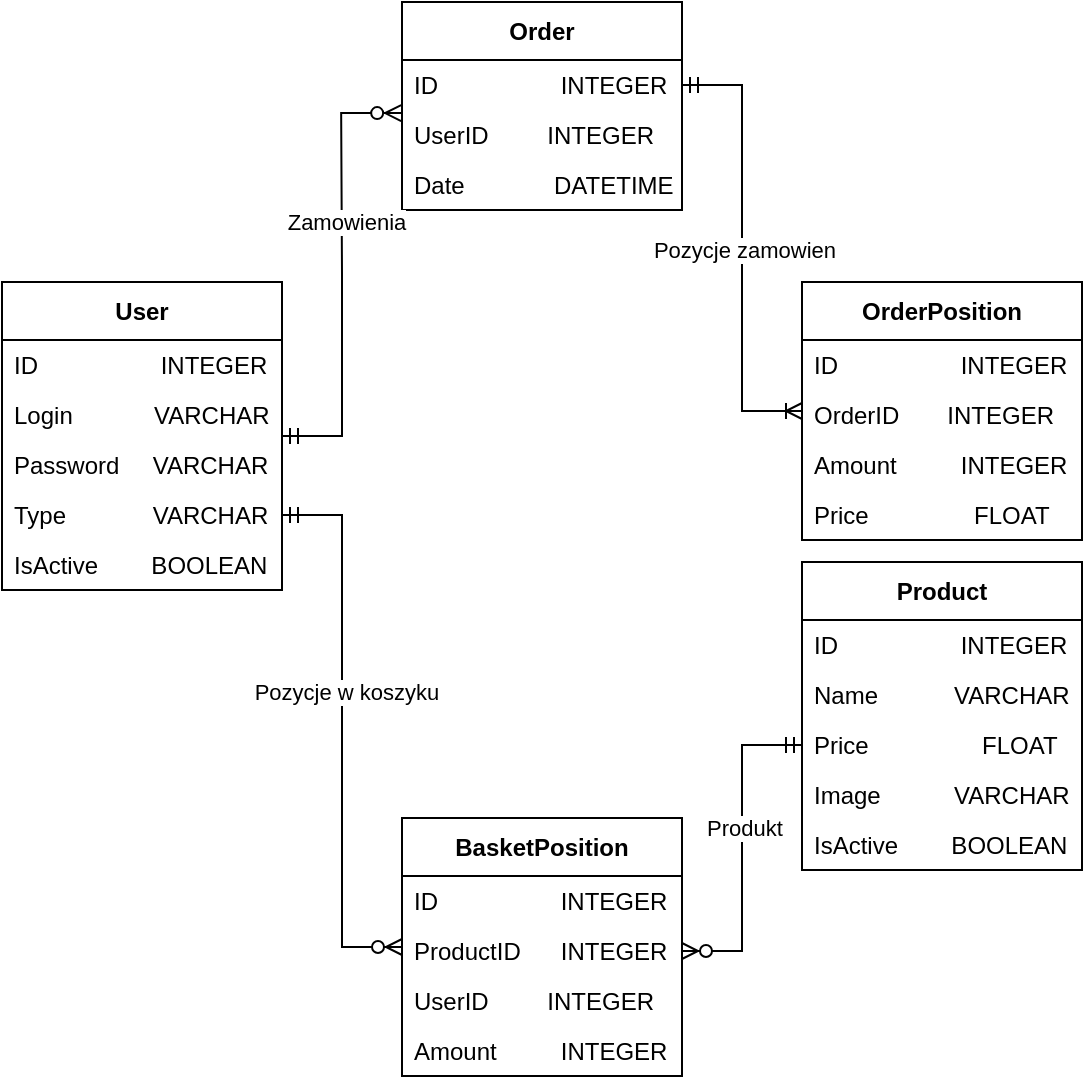 <mxfile version="24.0.2" type="device">
  <diagram name="Strona-1" id="lMR-_mPzCh1nMTEoeg3M">
    <mxGraphModel dx="1195" dy="750" grid="1" gridSize="10" guides="1" tooltips="1" connect="1" arrows="1" fold="1" page="1" pageScale="1" pageWidth="827" pageHeight="1169" math="0" shadow="0">
      <root>
        <mxCell id="0" />
        <mxCell id="1" parent="0" />
        <mxCell id="0JW_asSolKH4KZfGP0sh-1" value="Product" style="swimlane;fontStyle=1;align=center;verticalAlign=middle;childLayout=stackLayout;horizontal=1;startSize=29;horizontalStack=0;resizeParent=1;resizeParentMax=0;resizeLast=0;collapsible=0;marginBottom=0;html=1;whiteSpace=wrap;" vertex="1" parent="1">
          <mxGeometry x="430" y="800" width="140" height="154" as="geometry" />
        </mxCell>
        <mxCell id="0JW_asSolKH4KZfGP0sh-3" value="ID&lt;span style=&quot;white-space: pre;&quot;&gt;&#x9;&lt;/span&gt;&lt;span style=&quot;white-space: pre;&quot;&gt;&#x9;&lt;/span&gt;&amp;nbsp; &amp;nbsp; &amp;nbsp; INTEGER" style="text;html=1;strokeColor=none;fillColor=none;align=left;verticalAlign=middle;spacingLeft=4;spacingRight=4;overflow=hidden;rotatable=0;points=[[0,0.5],[1,0.5]];portConstraint=eastwest;whiteSpace=wrap;" vertex="1" parent="0JW_asSolKH4KZfGP0sh-1">
          <mxGeometry y="29" width="140" height="25" as="geometry" />
        </mxCell>
        <mxCell id="0JW_asSolKH4KZfGP0sh-7" value="Name&lt;span style=&quot;white-space: pre;&quot;&gt;&#x9;&lt;/span&gt;&amp;nbsp; &amp;nbsp; &amp;nbsp;VARCHAR" style="text;html=1;strokeColor=none;fillColor=none;align=left;verticalAlign=middle;spacingLeft=4;spacingRight=4;overflow=hidden;rotatable=0;points=[[0,0.5],[1,0.5]];portConstraint=eastwest;whiteSpace=wrap;" vertex="1" parent="0JW_asSolKH4KZfGP0sh-1">
          <mxGeometry y="54" width="140" height="25" as="geometry" />
        </mxCell>
        <mxCell id="0JW_asSolKH4KZfGP0sh-9" value="Price&amp;nbsp; &amp;nbsp; &amp;nbsp; &amp;nbsp; &amp;nbsp; &amp;nbsp; &amp;nbsp; &amp;nbsp; &amp;nbsp;FLOAT" style="text;html=1;strokeColor=none;fillColor=none;align=left;verticalAlign=middle;spacingLeft=4;spacingRight=4;overflow=hidden;rotatable=0;points=[[0,0.5],[1,0.5]];portConstraint=eastwest;whiteSpace=wrap;" vertex="1" parent="0JW_asSolKH4KZfGP0sh-1">
          <mxGeometry y="79" width="140" height="25" as="geometry" />
        </mxCell>
        <mxCell id="0JW_asSolKH4KZfGP0sh-10" value="Image&lt;span style=&quot;white-space: pre;&quot;&gt;&#x9;&lt;/span&gt;&amp;nbsp; &amp;nbsp; &amp;nbsp;VARCHAR" style="text;html=1;strokeColor=none;fillColor=none;align=left;verticalAlign=middle;spacingLeft=4;spacingRight=4;overflow=hidden;rotatable=0;points=[[0,0.5],[1,0.5]];portConstraint=eastwest;whiteSpace=wrap;" vertex="1" parent="0JW_asSolKH4KZfGP0sh-1">
          <mxGeometry y="104" width="140" height="25" as="geometry" />
        </mxCell>
        <mxCell id="0JW_asSolKH4KZfGP0sh-8" value="IsActive&amp;nbsp; &amp;nbsp; &amp;nbsp; &amp;nbsp; BOOLEAN" style="text;html=1;strokeColor=none;fillColor=none;align=left;verticalAlign=middle;spacingLeft=4;spacingRight=4;overflow=hidden;rotatable=0;points=[[0,0.5],[1,0.5]];portConstraint=eastwest;whiteSpace=wrap;" vertex="1" parent="0JW_asSolKH4KZfGP0sh-1">
          <mxGeometry y="129" width="140" height="25" as="geometry" />
        </mxCell>
        <mxCell id="0JW_asSolKH4KZfGP0sh-23" value="User" style="swimlane;fontStyle=1;align=center;verticalAlign=middle;childLayout=stackLayout;horizontal=1;startSize=29;horizontalStack=0;resizeParent=1;resizeParentMax=0;resizeLast=0;collapsible=0;marginBottom=0;html=1;whiteSpace=wrap;" vertex="1" parent="1">
          <mxGeometry x="30" y="660" width="140" height="154" as="geometry" />
        </mxCell>
        <mxCell id="0JW_asSolKH4KZfGP0sh-24" value="ID&lt;span style=&quot;white-space: pre;&quot;&gt;&#x9;&lt;/span&gt;&lt;span style=&quot;white-space: pre;&quot;&gt;&#x9;&lt;/span&gt;&amp;nbsp; &amp;nbsp; &amp;nbsp; INTEGER" style="text;html=1;strokeColor=none;fillColor=none;align=left;verticalAlign=middle;spacingLeft=4;spacingRight=4;overflow=hidden;rotatable=0;points=[[0,0.5],[1,0.5]];portConstraint=eastwest;whiteSpace=wrap;" vertex="1" parent="0JW_asSolKH4KZfGP0sh-23">
          <mxGeometry y="29" width="140" height="25" as="geometry" />
        </mxCell>
        <mxCell id="0JW_asSolKH4KZfGP0sh-25" value="Login&lt;span style=&quot;white-space: pre;&quot;&gt;&#x9;&lt;/span&gt;&amp;nbsp; &amp;nbsp; &amp;nbsp;VARCHAR" style="text;html=1;strokeColor=none;fillColor=none;align=left;verticalAlign=middle;spacingLeft=4;spacingRight=4;overflow=hidden;rotatable=0;points=[[0,0.5],[1,0.5]];portConstraint=eastwest;whiteSpace=wrap;" vertex="1" parent="0JW_asSolKH4KZfGP0sh-23">
          <mxGeometry y="54" width="140" height="25" as="geometry" />
        </mxCell>
        <mxCell id="0JW_asSolKH4KZfGP0sh-26" value="Password&amp;nbsp; &amp;nbsp; &amp;nbsp;VARCHAR" style="text;html=1;strokeColor=none;fillColor=none;align=left;verticalAlign=middle;spacingLeft=4;spacingRight=4;overflow=hidden;rotatable=0;points=[[0,0.5],[1,0.5]];portConstraint=eastwest;whiteSpace=wrap;" vertex="1" parent="0JW_asSolKH4KZfGP0sh-23">
          <mxGeometry y="79" width="140" height="25" as="geometry" />
        </mxCell>
        <mxCell id="0JW_asSolKH4KZfGP0sh-27" value="Type&amp;nbsp; &amp;nbsp; &amp;nbsp; &amp;nbsp; &amp;nbsp; &amp;nbsp; &amp;nbsp;VARCHAR" style="text;html=1;strokeColor=none;fillColor=none;align=left;verticalAlign=middle;spacingLeft=4;spacingRight=4;overflow=hidden;rotatable=0;points=[[0,0.5],[1,0.5]];portConstraint=eastwest;whiteSpace=wrap;" vertex="1" parent="0JW_asSolKH4KZfGP0sh-23">
          <mxGeometry y="104" width="140" height="25" as="geometry" />
        </mxCell>
        <mxCell id="0JW_asSolKH4KZfGP0sh-28" value="IsActive&amp;nbsp; &amp;nbsp; &amp;nbsp; &amp;nbsp; BOOLEAN" style="text;html=1;strokeColor=none;fillColor=none;align=left;verticalAlign=middle;spacingLeft=4;spacingRight=4;overflow=hidden;rotatable=0;points=[[0,0.5],[1,0.5]];portConstraint=eastwest;whiteSpace=wrap;" vertex="1" parent="0JW_asSolKH4KZfGP0sh-23">
          <mxGeometry y="129" width="140" height="25" as="geometry" />
        </mxCell>
        <mxCell id="0JW_asSolKH4KZfGP0sh-29" value="BasketPosition" style="swimlane;fontStyle=1;align=center;verticalAlign=middle;childLayout=stackLayout;horizontal=1;startSize=29;horizontalStack=0;resizeParent=1;resizeParentMax=0;resizeLast=0;collapsible=0;marginBottom=0;html=1;whiteSpace=wrap;" vertex="1" parent="1">
          <mxGeometry x="230" y="928" width="140" height="129" as="geometry" />
        </mxCell>
        <mxCell id="0JW_asSolKH4KZfGP0sh-30" value="ID&lt;span style=&quot;white-space: pre;&quot;&gt;&#x9;&lt;/span&gt;&lt;span style=&quot;white-space: pre;&quot;&gt;&#x9;&lt;/span&gt;&amp;nbsp; &amp;nbsp; &amp;nbsp; INTEGER" style="text;html=1;strokeColor=none;fillColor=none;align=left;verticalAlign=middle;spacingLeft=4;spacingRight=4;overflow=hidden;rotatable=0;points=[[0,0.5],[1,0.5]];portConstraint=eastwest;whiteSpace=wrap;" vertex="1" parent="0JW_asSolKH4KZfGP0sh-29">
          <mxGeometry y="29" width="140" height="25" as="geometry" />
        </mxCell>
        <mxCell id="0JW_asSolKH4KZfGP0sh-31" value="ProductID&amp;nbsp; &amp;nbsp; &amp;nbsp; INTEGER" style="text;html=1;strokeColor=none;fillColor=none;align=left;verticalAlign=middle;spacingLeft=4;spacingRight=4;overflow=hidden;rotatable=0;points=[[0,0.5],[1,0.5]];portConstraint=eastwest;whiteSpace=wrap;" vertex="1" parent="0JW_asSolKH4KZfGP0sh-29">
          <mxGeometry y="54" width="140" height="25" as="geometry" />
        </mxCell>
        <mxCell id="0JW_asSolKH4KZfGP0sh-32" value="UserID&lt;span style=&quot;white-space: pre;&quot;&gt;&#x9;&lt;/span&gt;&amp;nbsp; &amp;nbsp; INTEGER&amp;nbsp;&amp;nbsp;" style="text;html=1;strokeColor=none;fillColor=none;align=left;verticalAlign=middle;spacingLeft=4;spacingRight=4;overflow=hidden;rotatable=0;points=[[0,0.5],[1,0.5]];portConstraint=eastwest;whiteSpace=wrap;" vertex="1" parent="0JW_asSolKH4KZfGP0sh-29">
          <mxGeometry y="79" width="140" height="25" as="geometry" />
        </mxCell>
        <mxCell id="0JW_asSolKH4KZfGP0sh-33" value="Amount&amp;nbsp;&lt;span style=&quot;white-space: pre;&quot;&gt;&#x9;     &lt;/span&gt;&amp;nbsp;&lt;span style=&quot;white-space: pre;&quot;&gt;INTEGER&lt;/span&gt;" style="text;html=1;strokeColor=none;fillColor=none;align=left;verticalAlign=middle;spacingLeft=4;spacingRight=4;overflow=hidden;rotatable=0;points=[[0,0.5],[1,0.5]];portConstraint=eastwest;whiteSpace=wrap;" vertex="1" parent="0JW_asSolKH4KZfGP0sh-29">
          <mxGeometry y="104" width="140" height="25" as="geometry" />
        </mxCell>
        <mxCell id="0JW_asSolKH4KZfGP0sh-36" value="Order" style="swimlane;fontStyle=1;align=center;verticalAlign=middle;childLayout=stackLayout;horizontal=1;startSize=29;horizontalStack=0;resizeParent=1;resizeParentMax=0;resizeLast=0;collapsible=0;marginBottom=0;html=1;whiteSpace=wrap;" vertex="1" parent="1">
          <mxGeometry x="230" y="520" width="140" height="104" as="geometry" />
        </mxCell>
        <mxCell id="0JW_asSolKH4KZfGP0sh-37" value="ID&lt;span style=&quot;white-space: pre;&quot;&gt;&#x9;&lt;/span&gt;&lt;span style=&quot;white-space: pre;&quot;&gt;&#x9;&lt;/span&gt;&amp;nbsp; &amp;nbsp; &amp;nbsp; INTEGER" style="text;html=1;strokeColor=none;fillColor=none;align=left;verticalAlign=middle;spacingLeft=4;spacingRight=4;overflow=hidden;rotatable=0;points=[[0,0.5],[1,0.5]];portConstraint=eastwest;whiteSpace=wrap;" vertex="1" parent="0JW_asSolKH4KZfGP0sh-36">
          <mxGeometry y="29" width="140" height="25" as="geometry" />
        </mxCell>
        <mxCell id="0JW_asSolKH4KZfGP0sh-39" value="UserID&lt;span style=&quot;white-space: pre;&quot;&gt;&#x9;&lt;/span&gt;&amp;nbsp; &amp;nbsp; INTEGER&amp;nbsp;&amp;nbsp;" style="text;html=1;strokeColor=none;fillColor=none;align=left;verticalAlign=middle;spacingLeft=4;spacingRight=4;overflow=hidden;rotatable=0;points=[[0,0.5],[1,0.5]];portConstraint=eastwest;whiteSpace=wrap;" vertex="1" parent="0JW_asSolKH4KZfGP0sh-36">
          <mxGeometry y="54" width="140" height="25" as="geometry" />
        </mxCell>
        <mxCell id="0JW_asSolKH4KZfGP0sh-40" value="Date&lt;span style=&quot;white-space: pre;&quot;&gt;&#x9;&lt;/span&gt;&amp;nbsp; &amp;nbsp; &amp;nbsp;&lt;span style=&quot;white-space: pre;&quot;&gt;DATETIME&lt;/span&gt;" style="text;html=1;strokeColor=none;fillColor=none;align=left;verticalAlign=middle;spacingLeft=4;spacingRight=4;overflow=hidden;rotatable=0;points=[[0,0.5],[1,0.5]];portConstraint=eastwest;whiteSpace=wrap;" vertex="1" parent="0JW_asSolKH4KZfGP0sh-36">
          <mxGeometry y="79" width="140" height="25" as="geometry" />
        </mxCell>
        <mxCell id="0JW_asSolKH4KZfGP0sh-41" value="OrderPosition" style="swimlane;fontStyle=1;align=center;verticalAlign=middle;childLayout=stackLayout;horizontal=1;startSize=29;horizontalStack=0;resizeParent=1;resizeParentMax=0;resizeLast=0;collapsible=0;marginBottom=0;html=1;whiteSpace=wrap;" vertex="1" parent="1">
          <mxGeometry x="430" y="660" width="140" height="129" as="geometry" />
        </mxCell>
        <mxCell id="0JW_asSolKH4KZfGP0sh-42" value="ID&lt;span style=&quot;white-space: pre;&quot;&gt;&#x9;&lt;/span&gt;&lt;span style=&quot;white-space: pre;&quot;&gt;&#x9;&lt;/span&gt;&amp;nbsp; &amp;nbsp; &amp;nbsp; INTEGER" style="text;html=1;strokeColor=none;fillColor=none;align=left;verticalAlign=middle;spacingLeft=4;spacingRight=4;overflow=hidden;rotatable=0;points=[[0,0.5],[1,0.5]];portConstraint=eastwest;whiteSpace=wrap;" vertex="1" parent="0JW_asSolKH4KZfGP0sh-41">
          <mxGeometry y="29" width="140" height="25" as="geometry" />
        </mxCell>
        <mxCell id="0JW_asSolKH4KZfGP0sh-43" value="OrderID&lt;span style=&quot;white-space: pre;&quot;&gt;&#x9;&lt;/span&gt;&amp;nbsp; &amp;nbsp; INTEGER&amp;nbsp;&amp;nbsp;" style="text;html=1;strokeColor=none;fillColor=none;align=left;verticalAlign=middle;spacingLeft=4;spacingRight=4;overflow=hidden;rotatable=0;points=[[0,0.5],[1,0.5]];portConstraint=eastwest;whiteSpace=wrap;" vertex="1" parent="0JW_asSolKH4KZfGP0sh-41">
          <mxGeometry y="54" width="140" height="25" as="geometry" />
        </mxCell>
        <mxCell id="0JW_asSolKH4KZfGP0sh-44" value="Amount&lt;span style=&quot;white-space: pre;&quot;&gt;&#x9;&lt;/span&gt;&amp;nbsp; &amp;nbsp; &amp;nbsp;&amp;nbsp;&lt;span style=&quot;white-space: pre;&quot;&gt;INTEGER&lt;/span&gt;" style="text;html=1;strokeColor=none;fillColor=none;align=left;verticalAlign=middle;spacingLeft=4;spacingRight=4;overflow=hidden;rotatable=0;points=[[0,0.5],[1,0.5]];portConstraint=eastwest;whiteSpace=wrap;" vertex="1" parent="0JW_asSolKH4KZfGP0sh-41">
          <mxGeometry y="79" width="140" height="25" as="geometry" />
        </mxCell>
        <mxCell id="0JW_asSolKH4KZfGP0sh-45" value="Price&lt;span style=&quot;white-space: pre;&quot;&gt;&#x9;&lt;/span&gt;&lt;span style=&quot;white-space: pre;&quot;&gt;&#x9;&lt;/span&gt;FLOAT" style="text;html=1;strokeColor=none;fillColor=none;align=left;verticalAlign=middle;spacingLeft=4;spacingRight=4;overflow=hidden;rotatable=0;points=[[0,0.5],[1,0.5]];portConstraint=eastwest;whiteSpace=wrap;" vertex="1" parent="0JW_asSolKH4KZfGP0sh-41">
          <mxGeometry y="104" width="140" height="25" as="geometry" />
        </mxCell>
        <mxCell id="0JW_asSolKH4KZfGP0sh-47" value="" style="edgeStyle=entityRelationEdgeStyle;fontSize=12;html=1;endArrow=ERzeroToMany;startArrow=ERmandOne;rounded=0;entryX=-0.003;entryY=0.062;entryDx=0;entryDy=0;entryPerimeter=0;" edge="1" parent="1" source="0JW_asSolKH4KZfGP0sh-23" target="0JW_asSolKH4KZfGP0sh-39">
          <mxGeometry width="100" height="100" relative="1" as="geometry">
            <mxPoint x="290" y="710" as="sourcePoint" />
            <mxPoint x="390" y="610" as="targetPoint" />
          </mxGeometry>
        </mxCell>
        <mxCell id="0JW_asSolKH4KZfGP0sh-56" value="Zamowienia" style="edgeLabel;html=1;align=center;verticalAlign=middle;resizable=0;points=[];" vertex="1" connectable="0" parent="0JW_asSolKH4KZfGP0sh-47">
          <mxGeometry x="0.243" y="-2" relative="1" as="geometry">
            <mxPoint as="offset" />
          </mxGeometry>
        </mxCell>
        <mxCell id="0JW_asSolKH4KZfGP0sh-52" value="" style="edgeStyle=entityRelationEdgeStyle;fontSize=12;html=1;endArrow=ERzeroToMany;startArrow=ERmandOne;rounded=0;exitX=1;exitY=0.5;exitDx=0;exitDy=0;" edge="1" parent="1" source="0JW_asSolKH4KZfGP0sh-27" target="0JW_asSolKH4KZfGP0sh-29">
          <mxGeometry width="100" height="100" relative="1" as="geometry">
            <mxPoint x="130" y="990" as="sourcePoint" />
            <mxPoint x="230" y="890" as="targetPoint" />
          </mxGeometry>
        </mxCell>
        <mxCell id="0JW_asSolKH4KZfGP0sh-53" value="Pozycje w koszyku" style="edgeLabel;html=1;align=center;verticalAlign=middle;resizable=0;points=[];" vertex="1" connectable="0" parent="0JW_asSolKH4KZfGP0sh-52">
          <mxGeometry x="-0.142" y="2" relative="1" as="geometry">
            <mxPoint as="offset" />
          </mxGeometry>
        </mxCell>
        <mxCell id="0JW_asSolKH4KZfGP0sh-58" value="" style="edgeStyle=entityRelationEdgeStyle;fontSize=12;html=1;endArrow=ERoneToMany;startArrow=ERmandOne;rounded=0;" edge="1" parent="1" source="0JW_asSolKH4KZfGP0sh-37" target="0JW_asSolKH4KZfGP0sh-41">
          <mxGeometry width="100" height="100" relative="1" as="geometry">
            <mxPoint x="680" y="820" as="sourcePoint" />
            <mxPoint x="780" y="720" as="targetPoint" />
          </mxGeometry>
        </mxCell>
        <mxCell id="0JW_asSolKH4KZfGP0sh-59" value="Pozycje zamowien" style="edgeLabel;html=1;align=center;verticalAlign=middle;resizable=0;points=[];" vertex="1" connectable="0" parent="0JW_asSolKH4KZfGP0sh-58">
          <mxGeometry x="0.007" y="1" relative="1" as="geometry">
            <mxPoint as="offset" />
          </mxGeometry>
        </mxCell>
        <mxCell id="0JW_asSolKH4KZfGP0sh-60" value="" style="edgeStyle=entityRelationEdgeStyle;fontSize=12;html=1;endArrow=ERzeroToMany;startArrow=ERmandOne;rounded=0;entryX=1;entryY=0.5;entryDx=0;entryDy=0;exitX=0;exitY=0.5;exitDx=0;exitDy=0;" edge="1" parent="1" source="0JW_asSolKH4KZfGP0sh-9" target="0JW_asSolKH4KZfGP0sh-31">
          <mxGeometry width="100" height="100" relative="1" as="geometry">
            <mxPoint x="520" y="1110" as="sourcePoint" />
            <mxPoint x="620" y="1010" as="targetPoint" />
          </mxGeometry>
        </mxCell>
        <mxCell id="0JW_asSolKH4KZfGP0sh-61" value="Produkt" style="edgeLabel;html=1;align=center;verticalAlign=middle;resizable=0;points=[];" vertex="1" connectable="0" parent="0JW_asSolKH4KZfGP0sh-60">
          <mxGeometry x="-0.129" y="1" relative="1" as="geometry">
            <mxPoint as="offset" />
          </mxGeometry>
        </mxCell>
      </root>
    </mxGraphModel>
  </diagram>
</mxfile>
